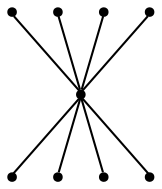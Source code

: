 graph {
  node [shape=point,comment="{\"directed\":false,\"doi\":\"10.1007/11618058_29\",\"figure\":\"2\"}"]

  v0 [pos="1346.3963299418601,453.2899079499421"]
  v1 [pos="1546.433539244186,453.2899079499421"]
  v2 [pos="1346.3963299418604,253.28978079336662"]
  v3 [pos="1346.3963299418604,653.2899079499421"]
  v4 [pos="1487.843386627907,594.7147228099682"]
  v5 [pos="1204.9491460755814,311.8689077871817"]
  v6 [pos="1487.843386627907,311.8689077871817"]
  v7 [pos="1204.9491460755814,594.7147228099682"]
  v8 [pos="1146.359120639535,453.2899079499421"]

  v0 -- v1 [id="-1",pos="1346.3963299418601,453.2899079499421 1546.433539244186,453.2899079499421 1546.433539244186,453.2899079499421 1546.433539244186,453.2899079499421"]
  v8 -- v0 [id="-2",pos="1146.359120639535,453.2899079499421 1346.3963299418601,453.2899079499421 1346.3963299418601,453.2899079499421 1346.3963299418601,453.2899079499421"]
  v7 -- v0 [id="-3",pos="1204.9491460755814,594.7147228099682 1346.3963299418601,453.2899079499421 1346.3963299418601,453.2899079499421 1346.3963299418601,453.2899079499421"]
  v0 -- v6 [id="-4",pos="1346.3963299418601,453.2899079499421 1487.843386627907,311.8689077871817 1487.843386627907,311.8689077871817 1487.843386627907,311.8689077871817"]
  v5 -- v0 [id="-5",pos="1204.9491460755814,311.8689077871817 1346.3963299418601,453.2899079499421 1346.3963299418601,453.2899079499421 1346.3963299418601,453.2899079499421"]
  v0 -- v4 [id="-6",pos="1346.3963299418601,453.2899079499421 1487.843386627907,594.7147228099682 1487.843386627907,594.7147228099682 1487.843386627907,594.7147228099682"]
  v3 -- v0 [id="-7",pos="1346.3963299418604,653.2899079499421 1346.3963299418601,453.2899079499421 1346.3963299418601,453.2899079499421 1346.3963299418601,453.2899079499421"]
  v0 -- v2 [id="-8",pos="1346.3963299418601,453.2899079499421 1346.3963299418604,253.28978079336662 1346.3963299418604,253.28978079336662 1346.3963299418604,253.28978079336662"]
}